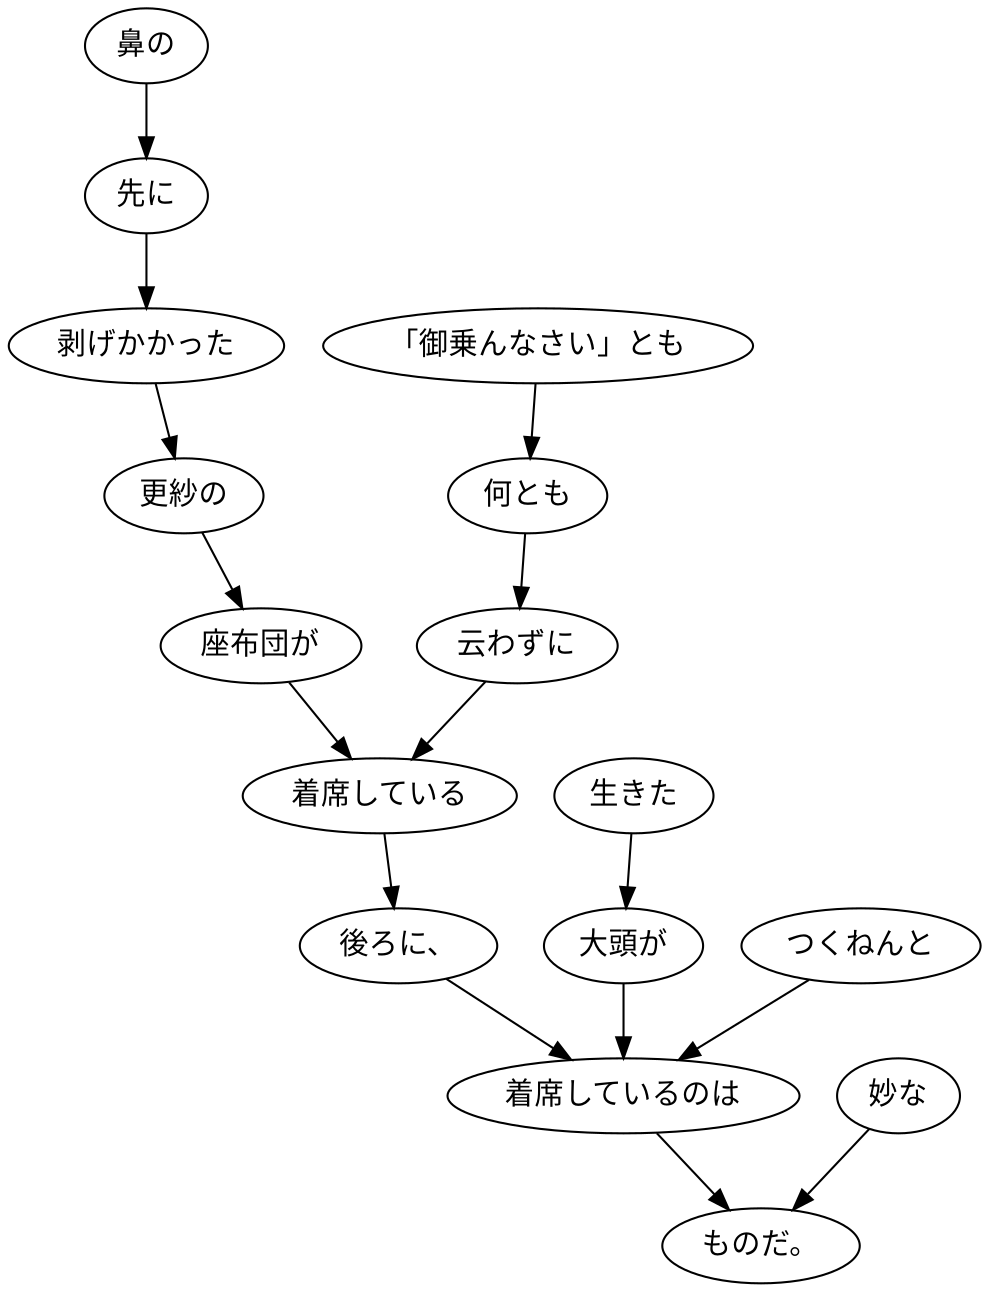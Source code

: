 digraph graph7190 {
	node0 [label="鼻の"];
	node1 [label="先に"];
	node2 [label="剥げかかった"];
	node3 [label="更紗の"];
	node4 [label="座布団が"];
	node5 [label="「御乗んなさい」とも"];
	node6 [label="何とも"];
	node7 [label="云わずに"];
	node8 [label="着席している"];
	node9 [label="後ろに、"];
	node10 [label="生きた"];
	node11 [label="大頭が"];
	node12 [label="つくねんと"];
	node13 [label="着席しているのは"];
	node14 [label="妙な"];
	node15 [label="ものだ。"];
	node0 -> node1;
	node1 -> node2;
	node2 -> node3;
	node3 -> node4;
	node4 -> node8;
	node5 -> node6;
	node6 -> node7;
	node7 -> node8;
	node8 -> node9;
	node9 -> node13;
	node10 -> node11;
	node11 -> node13;
	node12 -> node13;
	node13 -> node15;
	node14 -> node15;
}
